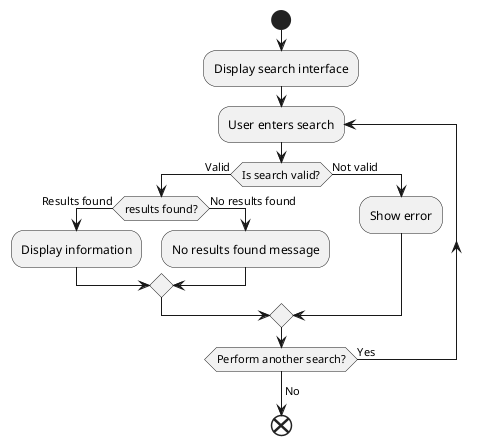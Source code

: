 @startuml Activity Diagram

start
    :Display search interface;
    repeat :User enters search;
    if(Is search valid?) then (Valid)
        if(results found?) then (Results found)
            :Display information;
        else (No results found)
            :No results found message;
        endif
    else (Not valid)
        :Show error;
    endif
    repeat while (Perform another search?) is (Yes)
    ->No;
end

@enduml